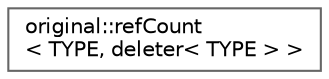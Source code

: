 digraph "Graphical Class Hierarchy"
{
 // LATEX_PDF_SIZE
  bgcolor="transparent";
  edge [fontname=Helvetica,fontsize=10,labelfontname=Helvetica,labelfontsize=10];
  node [fontname=Helvetica,fontsize=10,shape=box,height=0.2,width=0.4];
  rankdir="LR";
  Node0 [id="Node000000",label="original::refCount\l\< TYPE, deleter\< TYPE \> \>",height=0.2,width=0.4,color="grey40", fillcolor="white", style="filled",URL="$classoriginal_1_1ref_count.html",tooltip=" "];
}
